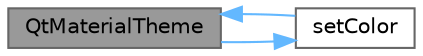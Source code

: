 digraph "QtMaterialTheme"
{
 // LATEX_PDF_SIZE
  bgcolor="transparent";
  edge [fontname=Helvetica,fontsize=10,labelfontname=Helvetica,labelfontsize=10];
  node [fontname=Helvetica,fontsize=10,shape=box,height=0.2,width=0.4];
  rankdir="LR";
  Node1 [id="Node000001",label="QtMaterialTheme",height=0.2,width=0.4,color="gray40", fillcolor="grey60", style="filled", fontcolor="black",tooltip="构造函数，初始化主题"];
  Node1 -> Node2 [id="edge1_Node000001_Node000002",color="steelblue1",style="solid",tooltip=" "];
  Node2 [id="Node000002",label="setColor",height=0.2,width=0.4,color="grey40", fillcolor="white", style="filled",URL="$class_qt_material_theme.html#aefb7761f09807dac8189c463aac0e375",tooltip="设置主题颜色"];
  Node2 -> Node1 [id="edge2_Node000002_Node000001",color="steelblue1",style="solid",tooltip=" "];
}

